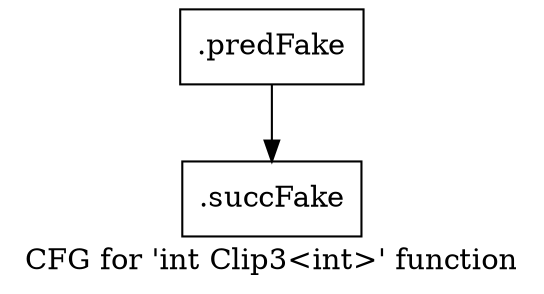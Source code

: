 digraph "CFG for 'int Clip3\<int\>' function" {
	label="CFG for 'int Clip3\<int\>' function";

	Node0x52682d0 [shape=record,filename="",linenumber="",label="{.predFake}"];
	Node0x52682d0 -> Node0x52c0ef0[ callList="7:19; 8:19" memoryops="" filename="../../../../src/utils.h" execusionnum="5"];
	Node0x52c0ef0 [shape=record,filename="../../../../src/utils.h",linenumber="19",label="{.succFake}"];
}
